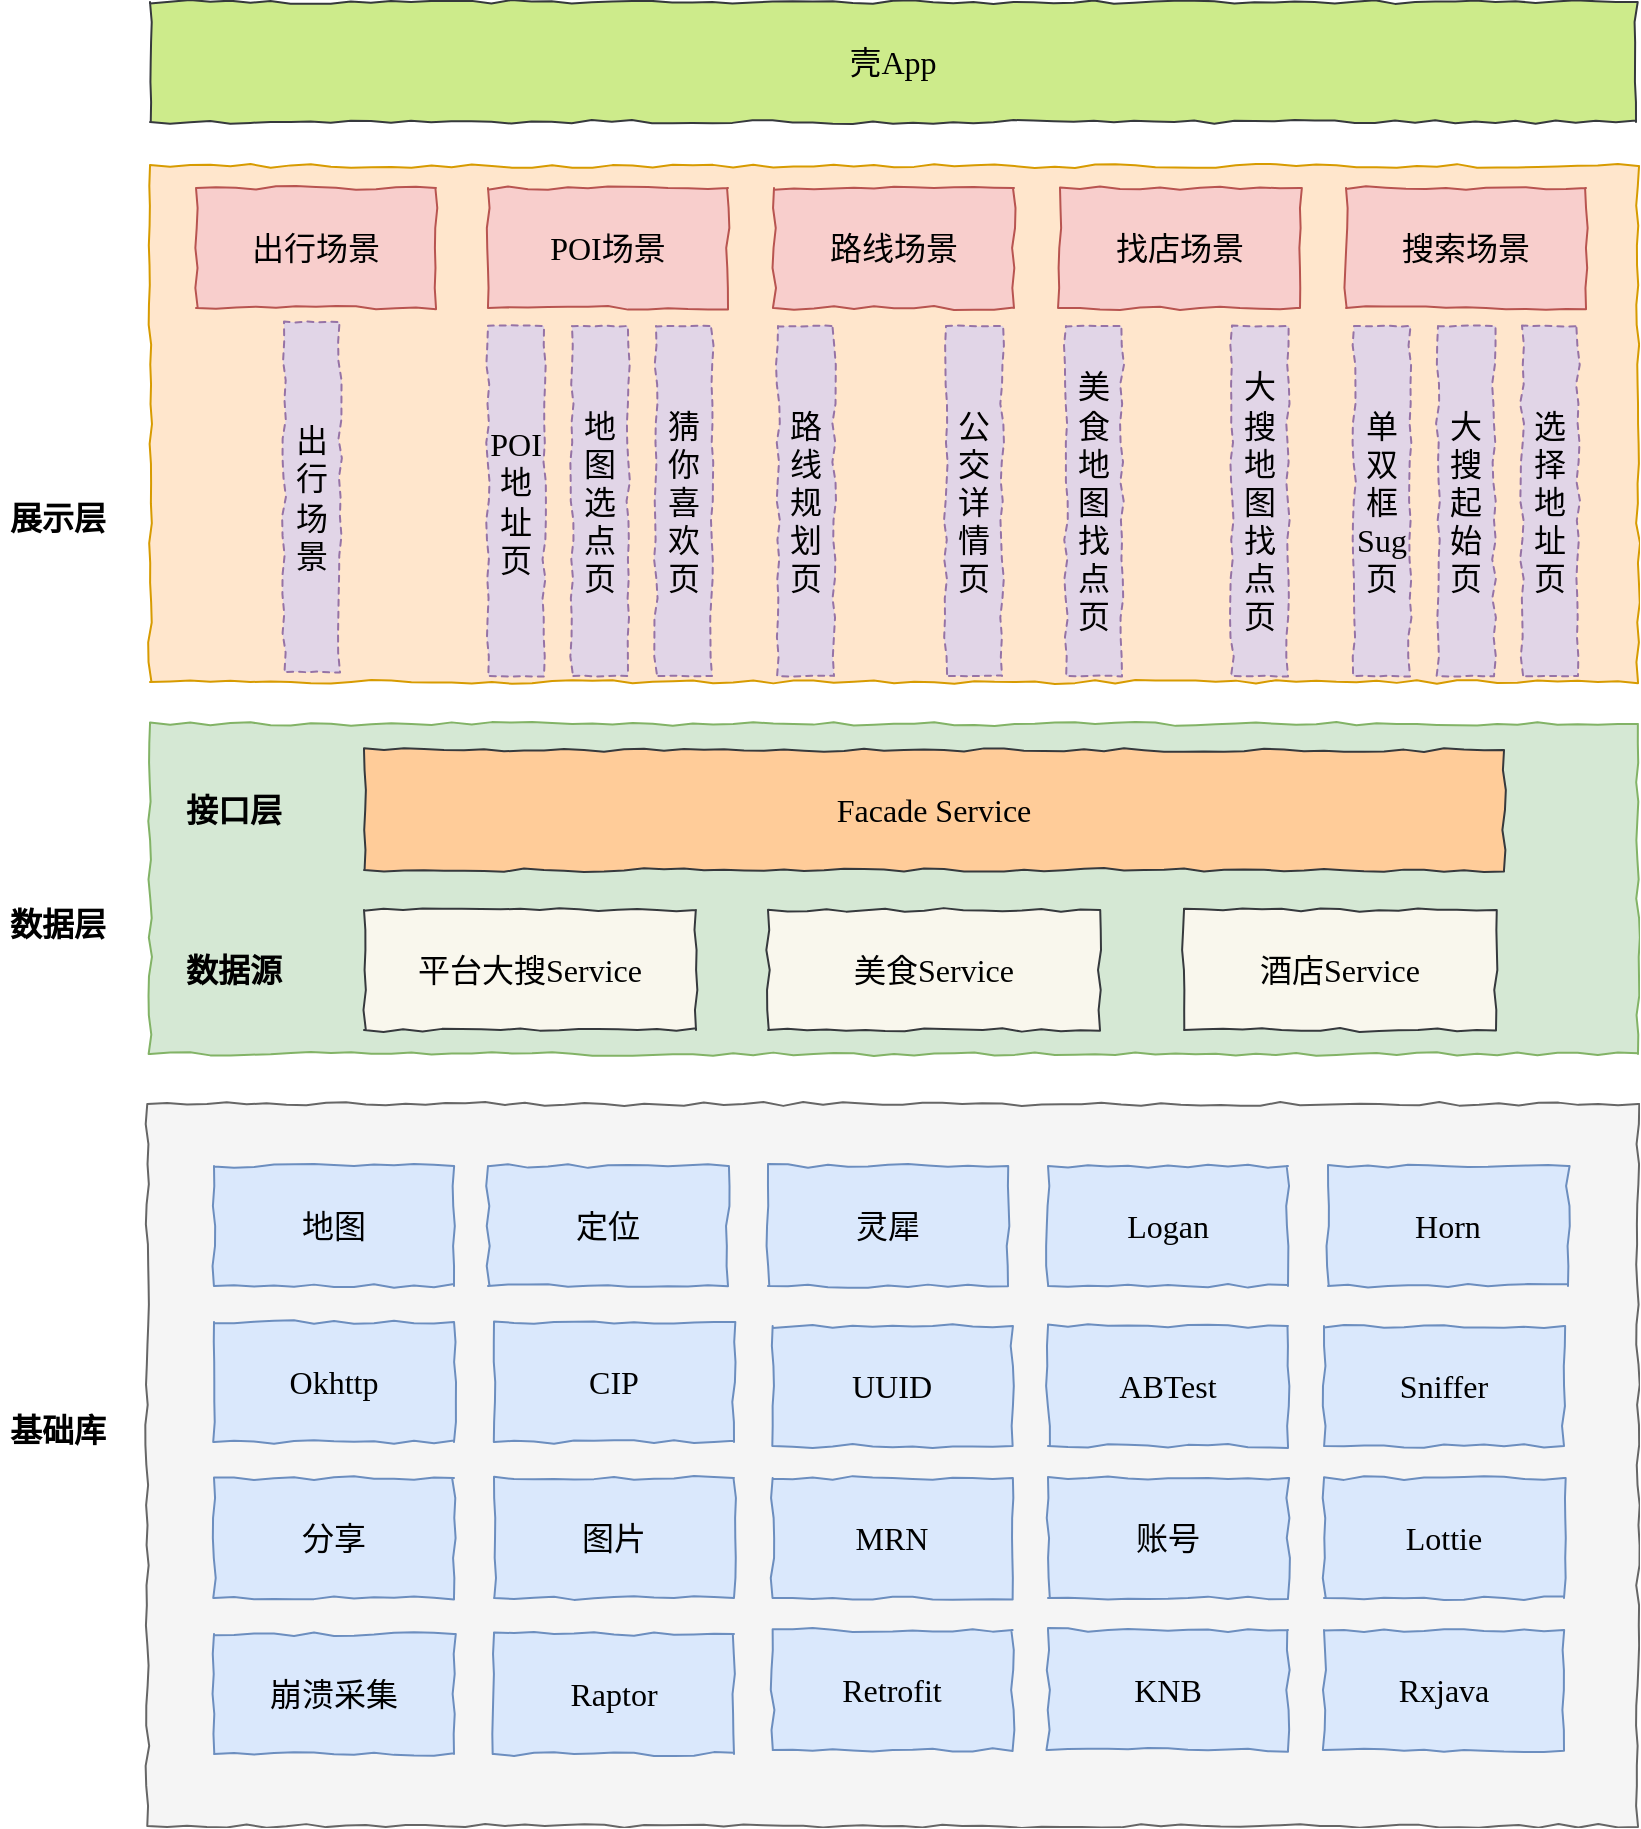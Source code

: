 <mxfile version="14.7.7" type="github">
  <diagram id="VdLfaRIdaGldhcj8oe8U" name="第 1 页">
    <mxGraphModel dx="946" dy="1046" grid="0" gridSize="10" guides="1" tooltips="1" connect="1" arrows="1" fold="1" page="0" pageScale="1" pageWidth="827" pageHeight="1169" math="0" shadow="0">
      <root>
        <mxCell id="0" />
        <mxCell id="1" parent="0" />
        <mxCell id="ZK_xEVp3yDhIZiveL2If-50" value="" style="rounded=0;whiteSpace=wrap;html=1;comic=1;fontFamily=Comic Sans MS;fontSize=16;fillColor=#f5f5f5;strokeColor=#666666;fontColor=#333333;" vertex="1" parent="1">
          <mxGeometry x="94.63" y="465" width="745.37" height="361" as="geometry" />
        </mxCell>
        <mxCell id="ZK_xEVp3yDhIZiveL2If-51" value="地图" style="rounded=0;whiteSpace=wrap;html=1;comic=1;fillColor=#dae8fc;strokeColor=#6c8ebf;fontSize=16;fontFamily=Comic Sans MS;" vertex="1" parent="1">
          <mxGeometry x="128" y="496" width="120" height="60" as="geometry" />
        </mxCell>
        <mxCell id="ZK_xEVp3yDhIZiveL2If-52" value="基础库" style="text;html=1;strokeColor=none;fillColor=none;align=center;verticalAlign=middle;whiteSpace=wrap;rounded=0;comic=1;fontFamily=Comic Sans MS;fontSize=16;fontStyle=1" vertex="1" parent="1">
          <mxGeometry x="21" y="618" width="58" height="20" as="geometry" />
        </mxCell>
        <mxCell id="ZK_xEVp3yDhIZiveL2If-53" value="数据层" style="text;html=1;strokeColor=none;fillColor=none;align=center;verticalAlign=middle;whiteSpace=wrap;rounded=0;comic=1;fontFamily=Comic Sans MS;fontSize=16;fontStyle=1" vertex="1" parent="1">
          <mxGeometry x="24" y="365" width="52" height="20" as="geometry" />
        </mxCell>
        <mxCell id="ZK_xEVp3yDhIZiveL2If-54" value="" style="rounded=0;whiteSpace=wrap;html=1;comic=1;fontFamily=Comic Sans MS;fontSize=16;fillColor=#d5e8d4;strokeColor=#82b366;" vertex="1" parent="1">
          <mxGeometry x="96" y="275" width="744" height="165" as="geometry" />
        </mxCell>
        <mxCell id="ZK_xEVp3yDhIZiveL2If-55" value="定位" style="rounded=0;whiteSpace=wrap;html=1;comic=1;fillColor=#dae8fc;strokeColor=#6c8ebf;fontSize=16;fontFamily=Comic Sans MS;" vertex="1" parent="1">
          <mxGeometry x="265" y="496" width="120" height="60" as="geometry" />
        </mxCell>
        <mxCell id="ZK_xEVp3yDhIZiveL2If-56" value="灵犀" style="rounded=0;whiteSpace=wrap;html=1;comic=1;fillColor=#dae8fc;strokeColor=#6c8ebf;fontSize=16;fontFamily=Comic Sans MS;" vertex="1" parent="1">
          <mxGeometry x="405" y="496" width="120" height="60" as="geometry" />
        </mxCell>
        <mxCell id="ZK_xEVp3yDhIZiveL2If-57" value="Logan" style="rounded=0;whiteSpace=wrap;html=1;comic=1;fillColor=#dae8fc;strokeColor=#6c8ebf;fontSize=16;fontFamily=Comic Sans MS;" vertex="1" parent="1">
          <mxGeometry x="545" y="496" width="120" height="60" as="geometry" />
        </mxCell>
        <mxCell id="ZK_xEVp3yDhIZiveL2If-58" value="Horn" style="rounded=0;whiteSpace=wrap;html=1;comic=1;fillColor=#dae8fc;strokeColor=#6c8ebf;fontSize=16;fontFamily=Comic Sans MS;" vertex="1" parent="1">
          <mxGeometry x="685" y="496" width="120" height="60" as="geometry" />
        </mxCell>
        <mxCell id="ZK_xEVp3yDhIZiveL2If-59" value="Okhttp" style="rounded=0;whiteSpace=wrap;html=1;comic=1;fillColor=#dae8fc;strokeColor=#6c8ebf;fontSize=16;fontFamily=Comic Sans MS;" vertex="1" parent="1">
          <mxGeometry x="128" y="574" width="120" height="60" as="geometry" />
        </mxCell>
        <mxCell id="ZK_xEVp3yDhIZiveL2If-60" value="CIP" style="rounded=0;whiteSpace=wrap;html=1;comic=1;fillColor=#dae8fc;strokeColor=#6c8ebf;fontSize=16;fontFamily=Comic Sans MS;" vertex="1" parent="1">
          <mxGeometry x="268" y="574" width="120" height="60" as="geometry" />
        </mxCell>
        <mxCell id="ZK_xEVp3yDhIZiveL2If-61" value="UUID" style="rounded=0;whiteSpace=wrap;html=1;comic=1;fillColor=#dae8fc;strokeColor=#6c8ebf;fontSize=16;fontFamily=Comic Sans MS;" vertex="1" parent="1">
          <mxGeometry x="407.32" y="576" width="120" height="60" as="geometry" />
        </mxCell>
        <mxCell id="ZK_xEVp3yDhIZiveL2If-62" value="ABTest" style="rounded=0;whiteSpace=wrap;html=1;comic=1;fillColor=#dae8fc;strokeColor=#6c8ebf;fontSize=16;fontFamily=Comic Sans MS;" vertex="1" parent="1">
          <mxGeometry x="545" y="576" width="120" height="60" as="geometry" />
        </mxCell>
        <mxCell id="ZK_xEVp3yDhIZiveL2If-63" value="Sniffer" style="rounded=0;whiteSpace=wrap;html=1;comic=1;fillColor=#dae8fc;strokeColor=#6c8ebf;fontSize=16;fontFamily=Comic Sans MS;" vertex="1" parent="1">
          <mxGeometry x="683" y="576" width="120" height="60" as="geometry" />
        </mxCell>
        <mxCell id="ZK_xEVp3yDhIZiveL2If-64" value="分享" style="rounded=0;whiteSpace=wrap;html=1;comic=1;fillColor=#dae8fc;strokeColor=#6c8ebf;fontSize=16;fontFamily=Comic Sans MS;" vertex="1" parent="1">
          <mxGeometry x="128" y="652" width="120" height="60" as="geometry" />
        </mxCell>
        <mxCell id="ZK_xEVp3yDhIZiveL2If-65" value="图片" style="rounded=0;whiteSpace=wrap;html=1;comic=1;fillColor=#dae8fc;strokeColor=#6c8ebf;fontSize=16;fontFamily=Comic Sans MS;" vertex="1" parent="1">
          <mxGeometry x="268" y="652" width="120" height="60" as="geometry" />
        </mxCell>
        <mxCell id="ZK_xEVp3yDhIZiveL2If-66" value="MRN" style="rounded=0;whiteSpace=wrap;html=1;comic=1;fillColor=#dae8fc;strokeColor=#6c8ebf;fontSize=16;fontFamily=Comic Sans MS;" vertex="1" parent="1">
          <mxGeometry x="407.32" y="652" width="120" height="60" as="geometry" />
        </mxCell>
        <mxCell id="ZK_xEVp3yDhIZiveL2If-67" value="账号" style="rounded=0;whiteSpace=wrap;html=1;comic=1;fillColor=#dae8fc;strokeColor=#6c8ebf;fontSize=16;fontFamily=Comic Sans MS;" vertex="1" parent="1">
          <mxGeometry x="545" y="652" width="120" height="60" as="geometry" />
        </mxCell>
        <mxCell id="ZK_xEVp3yDhIZiveL2If-68" value="Lottie" style="rounded=0;whiteSpace=wrap;html=1;comic=1;fillColor=#dae8fc;strokeColor=#6c8ebf;fontSize=16;fontFamily=Comic Sans MS;" vertex="1" parent="1">
          <mxGeometry x="683" y="652" width="120" height="60" as="geometry" />
        </mxCell>
        <mxCell id="ZK_xEVp3yDhIZiveL2If-69" value="崩溃采集" style="rounded=0;whiteSpace=wrap;html=1;comic=1;fillColor=#dae8fc;strokeColor=#6c8ebf;fontSize=16;fontFamily=Comic Sans MS;" vertex="1" parent="1">
          <mxGeometry x="128" y="730" width="120" height="60" as="geometry" />
        </mxCell>
        <mxCell id="ZK_xEVp3yDhIZiveL2If-70" value="Raptor" style="rounded=0;whiteSpace=wrap;html=1;comic=1;fillColor=#dae8fc;strokeColor=#6c8ebf;fontSize=16;fontFamily=Comic Sans MS;" vertex="1" parent="1">
          <mxGeometry x="268" y="730" width="120" height="60" as="geometry" />
        </mxCell>
        <mxCell id="ZK_xEVp3yDhIZiveL2If-71" value="Retrofit" style="rounded=0;whiteSpace=wrap;html=1;comic=1;fillColor=#dae8fc;strokeColor=#6c8ebf;fontSize=16;fontFamily=Comic Sans MS;" vertex="1" parent="1">
          <mxGeometry x="407.32" y="728" width="120" height="60" as="geometry" />
        </mxCell>
        <mxCell id="ZK_xEVp3yDhIZiveL2If-72" value="KNB" style="rounded=0;whiteSpace=wrap;html=1;comic=1;fillColor=#dae8fc;strokeColor=#6c8ebf;fontSize=16;fontFamily=Comic Sans MS;" vertex="1" parent="1">
          <mxGeometry x="545" y="728" width="120" height="60" as="geometry" />
        </mxCell>
        <mxCell id="ZK_xEVp3yDhIZiveL2If-73" value="Rxjava" style="rounded=0;whiteSpace=wrap;html=1;comic=1;fillColor=#dae8fc;strokeColor=#6c8ebf;fontSize=16;fontFamily=Comic Sans MS;" vertex="1" parent="1">
          <mxGeometry x="683" y="728" width="120" height="60" as="geometry" />
        </mxCell>
        <mxCell id="ZK_xEVp3yDhIZiveL2If-74" value="平台大搜Service" style="rounded=0;whiteSpace=wrap;html=1;comic=1;fillColor=#f9f7ed;strokeColor=#36393d;fontSize=16;fontFamily=Comic Sans MS;" vertex="1" parent="1">
          <mxGeometry x="203" y="368" width="166" height="60" as="geometry" />
        </mxCell>
        <mxCell id="ZK_xEVp3yDhIZiveL2If-75" value="美食Service" style="rounded=0;whiteSpace=wrap;html=1;comic=1;fillColor=#f9f7ed;strokeColor=#36393d;fontSize=16;fontFamily=Comic Sans MS;" vertex="1" parent="1">
          <mxGeometry x="405" y="368" width="166" height="60" as="geometry" />
        </mxCell>
        <mxCell id="ZK_xEVp3yDhIZiveL2If-76" value="数据源" style="text;html=1;strokeColor=none;fillColor=none;align=center;verticalAlign=middle;whiteSpace=wrap;rounded=0;comic=1;fontFamily=Comic Sans MS;fontSize=16;fontStyle=1" vertex="1" parent="1">
          <mxGeometry x="113" y="388" width="50" height="20" as="geometry" />
        </mxCell>
        <mxCell id="ZK_xEVp3yDhIZiveL2If-77" value="接口层" style="text;html=1;strokeColor=none;fillColor=none;align=center;verticalAlign=middle;whiteSpace=wrap;rounded=0;comic=1;fontFamily=Comic Sans MS;fontSize=16;fontStyle=1" vertex="1" parent="1">
          <mxGeometry x="113" y="308" width="50" height="20" as="geometry" />
        </mxCell>
        <mxCell id="ZK_xEVp3yDhIZiveL2If-78" value="Facade Service" style="rounded=0;whiteSpace=wrap;html=1;comic=1;fillColor=#ffcc99;strokeColor=#36393d;fontSize=16;fontFamily=Comic Sans MS;" vertex="1" parent="1">
          <mxGeometry x="203" y="288" width="570" height="60" as="geometry" />
        </mxCell>
        <mxCell id="ZK_xEVp3yDhIZiveL2If-79" value="酒店Service" style="rounded=0;whiteSpace=wrap;html=1;comic=1;fillColor=#f9f7ed;strokeColor=#36393d;fontSize=16;fontFamily=Comic Sans MS;" vertex="1" parent="1">
          <mxGeometry x="613" y="368" width="156" height="60" as="geometry" />
        </mxCell>
        <mxCell id="ZK_xEVp3yDhIZiveL2If-80" value="" style="rounded=0;whiteSpace=wrap;html=1;comic=1;fontFamily=Comic Sans MS;fontSize=16;fillColor=#ffe6cc;strokeColor=#d79b00;" vertex="1" parent="1">
          <mxGeometry x="96" y="-4" width="744" height="258" as="geometry" />
        </mxCell>
        <mxCell id="ZK_xEVp3yDhIZiveL2If-81" value="展示层" style="text;html=1;strokeColor=none;fillColor=none;align=center;verticalAlign=middle;whiteSpace=wrap;rounded=0;comic=1;fontFamily=Comic Sans MS;fontSize=16;fontStyle=1" vertex="1" parent="1">
          <mxGeometry x="24" y="161.5" width="52" height="20" as="geometry" />
        </mxCell>
        <mxCell id="ZK_xEVp3yDhIZiveL2If-82" value="出行场景" style="rounded=0;whiteSpace=wrap;html=1;comic=1;fillColor=#f8cecc;strokeColor=#b85450;fontSize=16;fontFamily=Comic Sans MS;" vertex="1" parent="1">
          <mxGeometry x="119" y="7" width="120" height="60" as="geometry" />
        </mxCell>
        <mxCell id="ZK_xEVp3yDhIZiveL2If-83" value="出行场景" style="rounded=0;whiteSpace=wrap;html=1;comic=1;fillColor=#e1d5e7;strokeColor=#9673a6;fontSize=16;fontFamily=Comic Sans MS;dashed=1;" vertex="1" parent="1">
          <mxGeometry x="163" y="74" width="28" height="175" as="geometry" />
        </mxCell>
        <mxCell id="ZK_xEVp3yDhIZiveL2If-84" value="POI场景" style="rounded=0;whiteSpace=wrap;html=1;comic=1;fillColor=#f8cecc;strokeColor=#b85450;fontSize=16;fontFamily=Comic Sans MS;" vertex="1" parent="1">
          <mxGeometry x="265" y="7" width="120" height="60" as="geometry" />
        </mxCell>
        <mxCell id="ZK_xEVp3yDhIZiveL2If-85" value="路线场景" style="rounded=0;whiteSpace=wrap;html=1;comic=1;fillColor=#f8cecc;strokeColor=#b85450;fontSize=16;fontFamily=Comic Sans MS;" vertex="1" parent="1">
          <mxGeometry x="408" y="7" width="120" height="60" as="geometry" />
        </mxCell>
        <mxCell id="ZK_xEVp3yDhIZiveL2If-86" value="找店场景" style="rounded=0;whiteSpace=wrap;html=1;comic=1;fillColor=#f8cecc;strokeColor=#b85450;fontSize=16;fontFamily=Comic Sans MS;" vertex="1" parent="1">
          <mxGeometry x="551" y="7" width="120" height="60" as="geometry" />
        </mxCell>
        <mxCell id="ZK_xEVp3yDhIZiveL2If-87" value="搜索场景" style="rounded=0;whiteSpace=wrap;html=1;comic=1;fillColor=#f8cecc;strokeColor=#b85450;fontSize=16;fontFamily=Comic Sans MS;" vertex="1" parent="1">
          <mxGeometry x="694" y="7" width="120" height="60" as="geometry" />
        </mxCell>
        <mxCell id="ZK_xEVp3yDhIZiveL2If-88" value="POI地址页" style="rounded=0;whiteSpace=wrap;html=1;comic=1;fillColor=#e1d5e7;strokeColor=#9673a6;fontSize=16;fontFamily=Comic Sans MS;dashed=1;" vertex="1" parent="1">
          <mxGeometry x="265" y="76" width="28" height="175" as="geometry" />
        </mxCell>
        <mxCell id="ZK_xEVp3yDhIZiveL2If-89" value="地图选点页" style="rounded=0;whiteSpace=wrap;html=1;comic=1;fillColor=#e1d5e7;strokeColor=#9673a6;fontSize=16;fontFamily=Comic Sans MS;dashed=1;" vertex="1" parent="1">
          <mxGeometry x="307" y="76" width="28" height="175" as="geometry" />
        </mxCell>
        <mxCell id="ZK_xEVp3yDhIZiveL2If-90" value="猜你喜欢页" style="rounded=0;whiteSpace=wrap;html=1;comic=1;fillColor=#e1d5e7;strokeColor=#9673a6;fontSize=16;fontFamily=Comic Sans MS;dashed=1;" vertex="1" parent="1">
          <mxGeometry x="349" y="76" width="28" height="175" as="geometry" />
        </mxCell>
        <mxCell id="ZK_xEVp3yDhIZiveL2If-91" value="路线规划页" style="rounded=0;whiteSpace=wrap;html=1;comic=1;fillColor=#e1d5e7;strokeColor=#9673a6;fontSize=16;fontFamily=Comic Sans MS;dashed=1;" vertex="1" parent="1">
          <mxGeometry x="410" y="76" width="28" height="175" as="geometry" />
        </mxCell>
        <mxCell id="ZK_xEVp3yDhIZiveL2If-92" value="公交详情页" style="rounded=0;whiteSpace=wrap;html=1;comic=1;fillColor=#e1d5e7;strokeColor=#9673a6;fontSize=16;fontFamily=Comic Sans MS;dashed=1;" vertex="1" parent="1">
          <mxGeometry x="494" y="76" width="28" height="175" as="geometry" />
        </mxCell>
        <mxCell id="ZK_xEVp3yDhIZiveL2If-93" value="美食地图找点页" style="rounded=0;whiteSpace=wrap;html=1;comic=1;fillColor=#e1d5e7;strokeColor=#9673a6;fontSize=16;fontFamily=Comic Sans MS;dashed=1;" vertex="1" parent="1">
          <mxGeometry x="554" y="76" width="28" height="175" as="geometry" />
        </mxCell>
        <mxCell id="ZK_xEVp3yDhIZiveL2If-94" value="大搜地图找点页" style="rounded=0;whiteSpace=wrap;html=1;comic=1;fillColor=#e1d5e7;strokeColor=#9673a6;fontSize=16;fontFamily=Comic Sans MS;dashed=1;" vertex="1" parent="1">
          <mxGeometry x="637" y="76" width="28" height="175" as="geometry" />
        </mxCell>
        <mxCell id="ZK_xEVp3yDhIZiveL2If-95" value="单双框Sug页" style="rounded=0;whiteSpace=wrap;html=1;comic=1;fillColor=#e1d5e7;strokeColor=#9673a6;fontSize=16;fontFamily=Comic Sans MS;dashed=1;" vertex="1" parent="1">
          <mxGeometry x="698" y="76" width="28" height="175" as="geometry" />
        </mxCell>
        <mxCell id="ZK_xEVp3yDhIZiveL2If-96" value="大搜起始页" style="rounded=0;whiteSpace=wrap;html=1;comic=1;fillColor=#e1d5e7;strokeColor=#9673a6;fontSize=16;fontFamily=Comic Sans MS;dashed=1;" vertex="1" parent="1">
          <mxGeometry x="740" y="76" width="28" height="175" as="geometry" />
        </mxCell>
        <mxCell id="ZK_xEVp3yDhIZiveL2If-97" value="选择地址页" style="rounded=0;whiteSpace=wrap;html=1;comic=1;fillColor=#e1d5e7;strokeColor=#9673a6;fontSize=16;fontFamily=Comic Sans MS;dashed=1;" vertex="1" parent="1">
          <mxGeometry x="782" y="76" width="28" height="175" as="geometry" />
        </mxCell>
        <mxCell id="ZK_xEVp3yDhIZiveL2If-98" value="壳App" style="rounded=0;whiteSpace=wrap;html=1;comic=1;fillColor=#cdeb8b;strokeColor=#36393d;fontSize=16;fontFamily=Comic Sans MS;" vertex="1" parent="1">
          <mxGeometry x="96" y="-86" width="743" height="60" as="geometry" />
        </mxCell>
      </root>
    </mxGraphModel>
  </diagram>
</mxfile>
